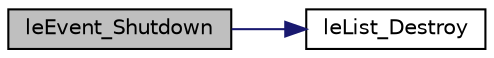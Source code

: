 digraph "leEvent_Shutdown"
{
 // LATEX_PDF_SIZE
  edge [fontname="Helvetica",fontsize="10",labelfontname="Helvetica",labelfontsize="10"];
  node [fontname="Helvetica",fontsize="10",shape=record];
  rankdir="LR";
  Node1 [label="leEvent_Shutdown",height=0.2,width=0.4,color="black", fillcolor="grey75", style="filled", fontcolor="black",tooltip=" "];
  Node1 -> Node2 [color="midnightblue",fontsize="10",style="solid",fontname="Helvetica"];
  Node2 [label="leList_Destroy",height=0.2,width=0.4,color="black", fillcolor="white", style="filled",URL="$legato__list_8c.html#a5e8b9e135e73eca7c4825ecf2ead4795",tooltip=" "];
}
